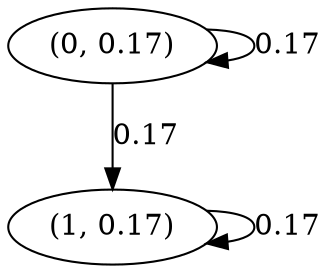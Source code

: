 digraph {
    0 [ label = "(0, 0.17)" ]
    1 [ label = "(1, 0.17)" ]
    0 -> 0 [ label = "0.17" ]
    1 -> 1 [ label = "0.17" ]
    0 -> 1 [ label = "0.17" ]
}

